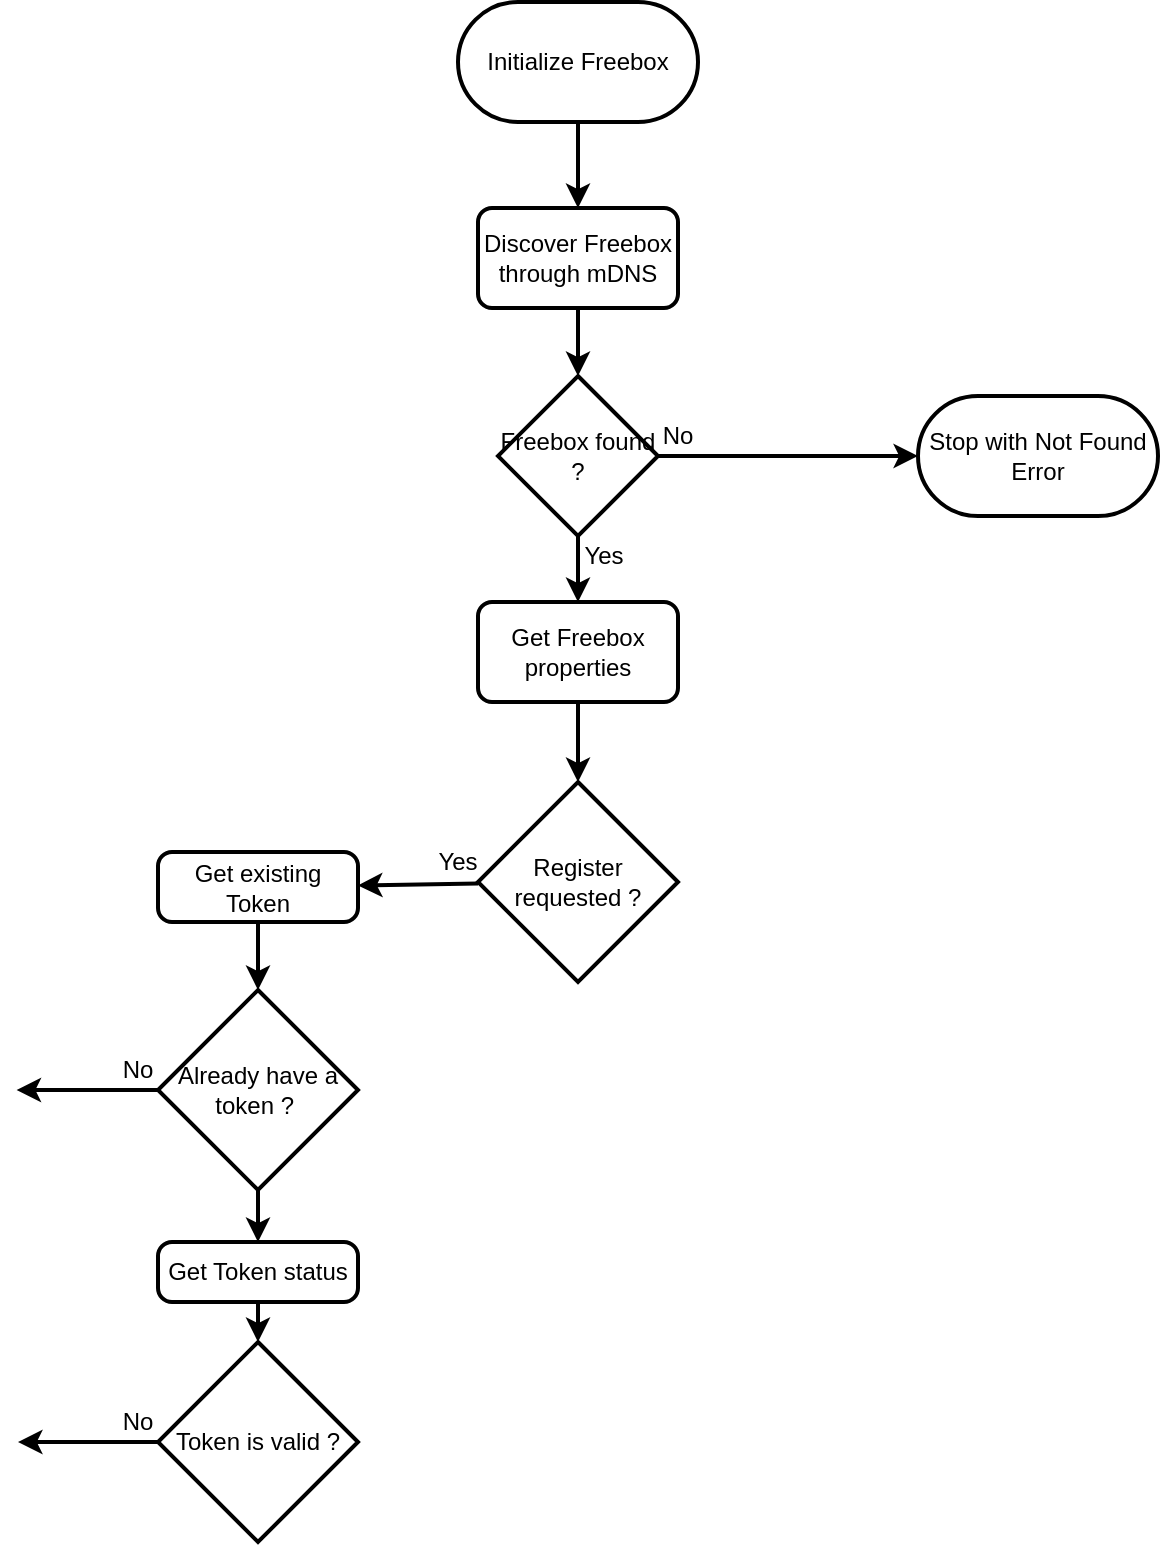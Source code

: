 <mxfile version="10.8.4" type="github"><diagram name="Page-1" id="edf60f1a-56cd-e834-aa8a-f176f3a09ee4"><mxGraphModel dx="1101" dy="671" grid="1" gridSize="10" guides="1" tooltips="1" connect="1" arrows="1" fold="1" page="1" pageScale="1" pageWidth="827" pageHeight="1169" background="#ffffff" math="0" shadow="0"><root><mxCell id="0"/><mxCell id="1" parent="0"/><mxCell id="xR5SJgPHOfcCmWUWRieA-1" value="Initialize Freebox" style="rounded=1;whiteSpace=wrap;html=1;arcSize=50;strokeWidth=2;" vertex="1" parent="1"><mxGeometry x="360" y="40" width="120" height="60" as="geometry"/></mxCell><mxCell id="xR5SJgPHOfcCmWUWRieA-3" value="" style="endArrow=classic;html=1;exitX=0.5;exitY=1;exitDx=0;exitDy=0;strokeWidth=2;entryX=0.5;entryY=0;entryDx=0;entryDy=0;" edge="1" parent="1" source="xR5SJgPHOfcCmWUWRieA-1" target="xR5SJgPHOfcCmWUWRieA-21"><mxGeometry width="50" height="50" relative="1" as="geometry"><mxPoint x="360" y="270" as="sourcePoint"/><mxPoint x="420" y="140" as="targetPoint"/></mxGeometry></mxCell><mxCell id="xR5SJgPHOfcCmWUWRieA-4" value="Freebox found ?" style="rhombus;whiteSpace=wrap;html=1;strokeWidth=2;" vertex="1" parent="1"><mxGeometry x="380" y="227" width="80" height="80" as="geometry"/></mxCell><mxCell id="xR5SJgPHOfcCmWUWRieA-5" value="" style="endArrow=classic;html=1;strokeWidth=2;" edge="1" parent="1" source="xR5SJgPHOfcCmWUWRieA-21" target="xR5SJgPHOfcCmWUWRieA-4"><mxGeometry width="50" height="50" relative="1" as="geometry"><mxPoint x="420" y="200" as="sourcePoint"/><mxPoint x="420" y="270.711" as="targetPoint"/></mxGeometry></mxCell><mxCell id="xR5SJgPHOfcCmWUWRieA-7" value="" style="endArrow=classic;html=1;strokeWidth=2;" edge="1" parent="1" source="xR5SJgPHOfcCmWUWRieA-4" target="xR5SJgPHOfcCmWUWRieA-8"><mxGeometry width="50" height="50" relative="1" as="geometry"><mxPoint x="460" y="310" as="sourcePoint"/><mxPoint x="520" y="280" as="targetPoint"/></mxGeometry></mxCell><mxCell id="xR5SJgPHOfcCmWUWRieA-8" value="Stop with Not Found Error" style="rounded=1;whiteSpace=wrap;html=1;arcSize=50;strokeWidth=2;" vertex="1" parent="1"><mxGeometry x="590" y="237" width="120" height="60" as="geometry"/></mxCell><mxCell id="xR5SJgPHOfcCmWUWRieA-10" value="" style="endArrow=classic;html=1;strokeWidth=2;" edge="1" parent="1" source="xR5SJgPHOfcCmWUWRieA-4"><mxGeometry width="50" height="50" relative="1" as="geometry"><mxPoint x="360" y="470" as="sourcePoint"/><mxPoint x="420" y="340" as="targetPoint"/></mxGeometry></mxCell><mxCell id="xR5SJgPHOfcCmWUWRieA-21" value="&lt;span&gt;Discover Freebox through mDNS&lt;/span&gt;" style="rounded=1;whiteSpace=wrap;html=1;absoluteArcSize=1;arcSize=14;strokeWidth=2;" vertex="1" parent="1"><mxGeometry x="370" y="143" width="100" height="50" as="geometry"/></mxCell><mxCell id="xR5SJgPHOfcCmWUWRieA-22" value="&lt;span&gt;Get Freebox properties&lt;/span&gt;" style="rounded=1;whiteSpace=wrap;html=1;absoluteArcSize=1;arcSize=14;strokeWidth=2;" vertex="1" parent="1"><mxGeometry x="370" y="340" width="100" height="50" as="geometry"/></mxCell><mxCell id="xR5SJgPHOfcCmWUWRieA-6" value="No" style="text;html=1;strokeColor=none;fillColor=none;align=center;verticalAlign=middle;whiteSpace=wrap;rounded=0;strokeWidth=2;" vertex="1" parent="1"><mxGeometry x="450" y="247" width="40" height="20" as="geometry"/></mxCell><mxCell id="xR5SJgPHOfcCmWUWRieA-25" value="" style="endArrow=classic;html=1;exitX=1;exitY=0.5;exitDx=0;exitDy=0;strokeWidth=2;" edge="1" parent="1" source="xR5SJgPHOfcCmWUWRieA-4" target="xR5SJgPHOfcCmWUWRieA-6"><mxGeometry width="50" height="50" relative="1" as="geometry"><mxPoint x="460" y="267" as="sourcePoint"/><mxPoint x="590" y="267" as="targetPoint"/></mxGeometry></mxCell><mxCell id="xR5SJgPHOfcCmWUWRieA-26" value="Register requested ?" style="strokeWidth=2;html=1;shape=mxgraph.flowchart.decision;whiteSpace=wrap;" vertex="1" parent="1"><mxGeometry x="370" y="430" width="100" height="100" as="geometry"/></mxCell><mxCell id="xR5SJgPHOfcCmWUWRieA-27" value="" style="endArrow=classic;html=1;strokeWidth=2;" edge="1" parent="1" source="xR5SJgPHOfcCmWUWRieA-22" target="xR5SJgPHOfcCmWUWRieA-26"><mxGeometry width="50" height="50" relative="1" as="geometry"><mxPoint x="420" y="440" as="sourcePoint"/><mxPoint x="420" y="460.711" as="targetPoint"/></mxGeometry></mxCell><mxCell id="xR5SJgPHOfcCmWUWRieA-28" value="Yes" style="text;html=1;strokeColor=none;fillColor=none;align=center;verticalAlign=middle;whiteSpace=wrap;rounded=0;" vertex="1" parent="1"><mxGeometry x="413" y="307" width="40" height="20" as="geometry"/></mxCell><mxCell id="xR5SJgPHOfcCmWUWRieA-29" value="Yes" style="text;html=1;strokeColor=none;fillColor=none;align=center;verticalAlign=middle;whiteSpace=wrap;rounded=0;" vertex="1" parent="1"><mxGeometry x="340" y="460" width="40" height="20" as="geometry"/></mxCell><mxCell id="xR5SJgPHOfcCmWUWRieA-30" value="Already have a token ?&amp;nbsp;" style="strokeWidth=2;html=1;shape=mxgraph.flowchart.decision;whiteSpace=wrap;" vertex="1" parent="1"><mxGeometry x="210" y="534" width="100" height="100" as="geometry"/></mxCell><mxCell id="xR5SJgPHOfcCmWUWRieA-31" value="Get existing Token" style="rounded=1;whiteSpace=wrap;html=1;absoluteArcSize=1;arcSize=14;strokeWidth=2;" vertex="1" parent="1"><mxGeometry x="210" y="465" width="100" height="35" as="geometry"/></mxCell><mxCell id="xR5SJgPHOfcCmWUWRieA-32" value="" style="endArrow=classic;html=1;strokeWidth=2;" edge="1" parent="1" source="xR5SJgPHOfcCmWUWRieA-26" target="xR5SJgPHOfcCmWUWRieA-31"><mxGeometry width="50" height="50" relative="1" as="geometry"><mxPoint x="299.289" y="530" as="sourcePoint"/><mxPoint x="299.289" y="480" as="targetPoint"/></mxGeometry></mxCell><mxCell id="xR5SJgPHOfcCmWUWRieA-33" value="" style="endArrow=classic;html=1;strokeWidth=2;" edge="1" parent="1" source="xR5SJgPHOfcCmWUWRieA-31" target="xR5SJgPHOfcCmWUWRieA-30"><mxGeometry width="50" height="50" relative="1" as="geometry"><mxPoint x="260" y="550" as="sourcePoint"/><mxPoint x="260" y="570.711" as="targetPoint"/></mxGeometry></mxCell><mxCell id="xR5SJgPHOfcCmWUWRieA-34" value="Get Token status" style="rounded=1;whiteSpace=wrap;html=1;absoluteArcSize=1;arcSize=14;strokeWidth=2;" vertex="1" parent="1"><mxGeometry x="210" y="660" width="100" height="30" as="geometry"/></mxCell><mxCell id="xR5SJgPHOfcCmWUWRieA-35" value="Token is valid ?" style="strokeWidth=2;html=1;shape=mxgraph.flowchart.decision;whiteSpace=wrap;" vertex="1" parent="1"><mxGeometry x="210" y="710" width="100" height="100" as="geometry"/></mxCell><mxCell id="xR5SJgPHOfcCmWUWRieA-44" value="" style="endArrow=classic;html=1;strokeWidth=2;" edge="1" parent="1" source="xR5SJgPHOfcCmWUWRieA-30" target="xR5SJgPHOfcCmWUWRieA-34"><mxGeometry width="50" height="50" relative="1" as="geometry"><mxPoint x="260" y="684" as="sourcePoint"/><mxPoint x="260" y="704.711" as="targetPoint"/></mxGeometry></mxCell><mxCell id="xR5SJgPHOfcCmWUWRieA-45" value="" style="endArrow=classic;html=1;strokeWidth=2;" edge="1" parent="1" source="xR5SJgPHOfcCmWUWRieA-34" target="xR5SJgPHOfcCmWUWRieA-35"><mxGeometry width="50" height="50" relative="1" as="geometry"><mxPoint x="260" y="740" as="sourcePoint"/><mxPoint x="260" y="760.711" as="targetPoint"/></mxGeometry></mxCell><mxCell id="xR5SJgPHOfcCmWUWRieA-46" value="" style="endArrow=classic;html=1;strokeWidth=2;" edge="1" parent="1" source="xR5SJgPHOfcCmWUWRieA-30"><mxGeometry width="50" height="50" relative="1" as="geometry"><mxPoint x="139.289" y="634" as="sourcePoint"/><mxPoint x="139.289" y="584" as="targetPoint"/></mxGeometry></mxCell><mxCell id="xR5SJgPHOfcCmWUWRieA-47" value="" style="endArrow=classic;html=1;strokeWidth=2;" edge="1" parent="1" source="xR5SJgPHOfcCmWUWRieA-35"><mxGeometry width="50" height="50" relative="1" as="geometry"><mxPoint x="139.289" y="810" as="sourcePoint"/><mxPoint x="140" y="760" as="targetPoint"/></mxGeometry></mxCell><mxCell id="xR5SJgPHOfcCmWUWRieA-48" value="No&lt;br&gt;" style="text;html=1;strokeColor=none;fillColor=none;align=center;verticalAlign=middle;whiteSpace=wrap;rounded=0;" vertex="1" parent="1"><mxGeometry x="179.789" y="740" width="40" height="20" as="geometry"/></mxCell><mxCell id="xR5SJgPHOfcCmWUWRieA-51" value="No" style="text;html=1;strokeColor=none;fillColor=none;align=center;verticalAlign=middle;whiteSpace=wrap;rounded=0;" vertex="1" parent="1"><mxGeometry x="180" y="564" width="40" height="20" as="geometry"/></mxCell></root></mxGraphModel></diagram></mxfile>